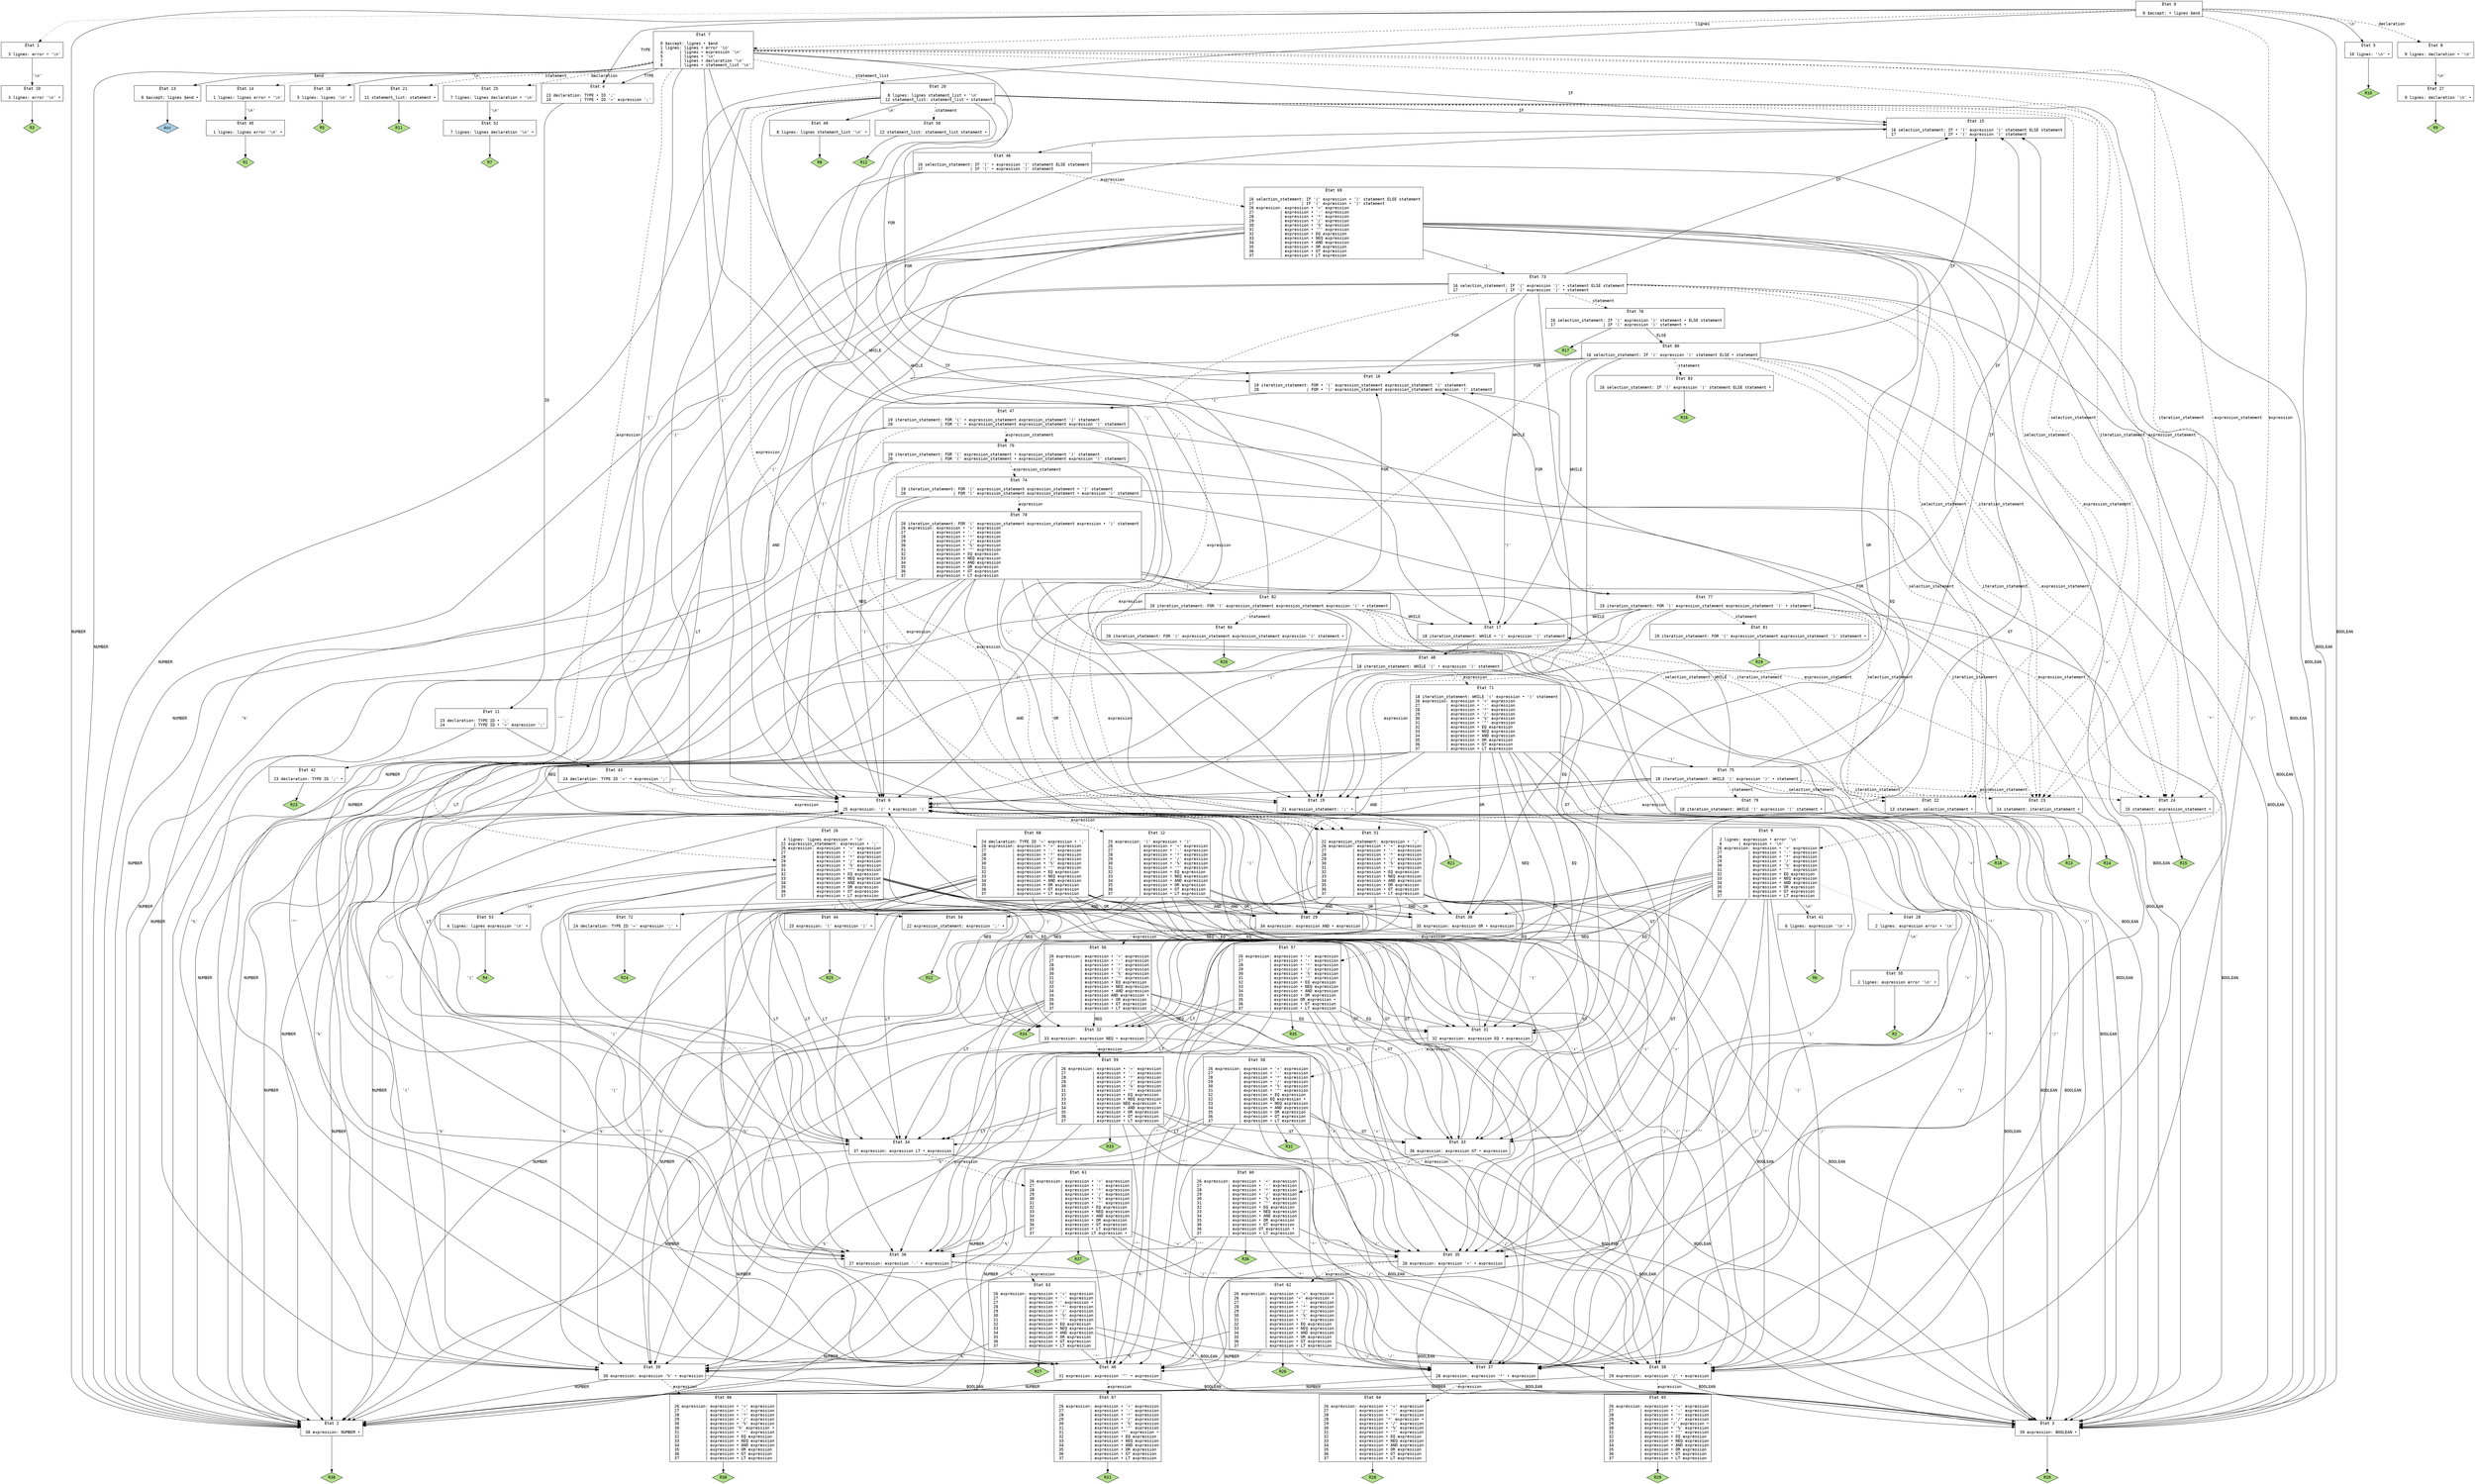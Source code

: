 // Produit par GNU Bison 3.8.2.
// Rapporter les bugs à <bug-bison@gnu.org>.
// Page d'accueil: <https://www.gnu.org/software/bison/>.

digraph "ex4.y"
{
  node [fontname = courier, shape = box, colorscheme = paired6]
  edge [fontname = courier]

  0 [label="État 0\n\l  0 $accept: • lignes $end\l"]
  0 -> 1 [style=dotted]
  0 -> 2 [style=solid label="NUMBER"]
  0 -> 3 [style=solid label="BOOLEAN"]
  0 -> 4 [style=solid label="TYPE"]
  0 -> 5 [style=solid label="'\\n'"]
  0 -> 6 [style=solid label="'('"]
  0 -> 7 [style=dashed label="lignes"]
  0 -> 8 [style=dashed label="declaration"]
  0 -> 9 [style=dashed label="expression"]
  1 [label="État 1\n\l  3 lignes: error • '\\n'\l"]
  1 -> 10 [style=solid label="'\\n'"]
  2 [label="État 2\n\l 38 expression: NUMBER •\l"]
  2 -> "2R38" [style=solid]
 "2R38" [label="R38", fillcolor=3, shape=diamond, style=filled]
  3 [label="État 3\n\l 39 expression: BOOLEAN •\l"]
  3 -> "3R39" [style=solid]
 "3R39" [label="R39", fillcolor=3, shape=diamond, style=filled]
  4 [label="État 4\n\l 23 declaration: TYPE • ID ';'\l 24            | TYPE • ID '=' expression ';'\l"]
  4 -> 11 [style=solid label="ID"]
  5 [label="État 5\n\l 10 lignes: '\\n' •\l"]
  5 -> "5R10" [style=solid]
 "5R10" [label="R10", fillcolor=3, shape=diamond, style=filled]
  6 [label="État 6\n\l 25 expression: '(' • expression ')'\l"]
  6 -> 2 [style=solid label="NUMBER"]
  6 -> 3 [style=solid label="BOOLEAN"]
  6 -> 6 [style=solid label="'('"]
  6 -> 12 [style=dashed label="expression"]
  7 [label="État 7\n\l  0 $accept: lignes • $end\l  1 lignes: lignes • error '\\n'\l  4       | lignes • expression '\\n'\l  5       | lignes • '\\n'\l  7       | lignes • declaration '\\n'\l  8       | lignes • statement_list '\\n'\l"]
  7 -> 13 [style=solid label="$end"]
  7 -> 14 [style=dotted]
  7 -> 2 [style=solid label="NUMBER"]
  7 -> 3 [style=solid label="BOOLEAN"]
  7 -> 4 [style=solid label="TYPE"]
  7 -> 15 [style=solid label="IF"]
  7 -> 16 [style=solid label="FOR"]
  7 -> 17 [style=solid label="WHILE"]
  7 -> 18 [style=solid label="'\\n'"]
  7 -> 6 [style=solid label="'('"]
  7 -> 19 [style=solid label="';'"]
  7 -> 20 [style=dashed label="statement_list"]
  7 -> 21 [style=dashed label="statement"]
  7 -> 22 [style=dashed label="selection_statement"]
  7 -> 23 [style=dashed label="iteration_statement"]
  7 -> 24 [style=dashed label="expression_statement"]
  7 -> 25 [style=dashed label="declaration"]
  7 -> 26 [style=dashed label="expression"]
  8 [label="État 8\n\l  9 lignes: declaration • '\\n'\l"]
  8 -> 27 [style=solid label="'\\n'"]
  9 [label="État 9\n\l  2 lignes: expression • error '\\n'\l  6       | expression • '\\n'\l 26 expression: expression • '+' expression\l 27           | expression • '-' expression\l 28           | expression • '*' expression\l 29           | expression • '/' expression\l 30           | expression • '%' expression\l 31           | expression • '^' expression\l 32           | expression • EQ expression\l 33           | expression • NEQ expression\l 34           | expression • AND expression\l 35           | expression • OR expression\l 36           | expression • GT expression\l 37           | expression • LT expression\l"]
  9 -> 28 [style=dotted]
  9 -> 29 [style=solid label="AND"]
  9 -> 30 [style=solid label="OR"]
  9 -> 31 [style=solid label="EQ"]
  9 -> 32 [style=solid label="NEQ"]
  9 -> 33 [style=solid label="GT"]
  9 -> 34 [style=solid label="LT"]
  9 -> 35 [style=solid label="'+'"]
  9 -> 36 [style=solid label="'-'"]
  9 -> 37 [style=solid label="'*'"]
  9 -> 38 [style=solid label="'/'"]
  9 -> 39 [style=solid label="'%'"]
  9 -> 40 [style=solid label="'^'"]
  9 -> 41 [style=solid label="'\\n'"]
  10 [label="État 10\n\l  3 lignes: error '\\n' •\l"]
  10 -> "10R3" [style=solid]
 "10R3" [label="R3", fillcolor=3, shape=diamond, style=filled]
  11 [label="État 11\n\l 23 declaration: TYPE ID • ';'\l 24            | TYPE ID • '=' expression ';'\l"]
  11 -> 42 [style=solid label="';'"]
  11 -> 43 [style=solid label="'='"]
  12 [label="État 12\n\l 25 expression: '(' expression • ')'\l 26           | expression • '+' expression\l 27           | expression • '-' expression\l 28           | expression • '*' expression\l 29           | expression • '/' expression\l 30           | expression • '%' expression\l 31           | expression • '^' expression\l 32           | expression • EQ expression\l 33           | expression • NEQ expression\l 34           | expression • AND expression\l 35           | expression • OR expression\l 36           | expression • GT expression\l 37           | expression • LT expression\l"]
  12 -> 29 [style=solid label="AND"]
  12 -> 30 [style=solid label="OR"]
  12 -> 31 [style=solid label="EQ"]
  12 -> 32 [style=solid label="NEQ"]
  12 -> 33 [style=solid label="GT"]
  12 -> 34 [style=solid label="LT"]
  12 -> 35 [style=solid label="'+'"]
  12 -> 36 [style=solid label="'-'"]
  12 -> 37 [style=solid label="'*'"]
  12 -> 38 [style=solid label="'/'"]
  12 -> 39 [style=solid label="'%'"]
  12 -> 40 [style=solid label="'^'"]
  12 -> 44 [style=solid label="')'"]
  13 [label="État 13\n\l  0 $accept: lignes $end •\l"]
  13 -> "13R0" [style=solid]
 "13R0" [label="Acc", fillcolor=1, shape=diamond, style=filled]
  14 [label="État 14\n\l  1 lignes: lignes error • '\\n'\l"]
  14 -> 45 [style=solid label="'\\n'"]
  15 [label="État 15\n\l 16 selection_statement: IF • '(' expression ')' statement ELSE statement\l 17                    | IF • '(' expression ')' statement\l"]
  15 -> 46 [style=solid label="'('"]
  16 [label="État 16\n\l 19 iteration_statement: FOR • '(' expression_statement expression_statement ')' statement\l 20                    | FOR • '(' expression_statement expression_statement expression ')' statement\l"]
  16 -> 47 [style=solid label="'('"]
  17 [label="État 17\n\l 18 iteration_statement: WHILE • '(' expression ')' statement\l"]
  17 -> 48 [style=solid label="'('"]
  18 [label="État 18\n\l  5 lignes: lignes '\\n' •\l"]
  18 -> "18R5" [style=solid]
 "18R5" [label="R5", fillcolor=3, shape=diamond, style=filled]
  19 [label="État 19\n\l 21 expression_statement: ';' •\l"]
  19 -> "19R21" [style=solid]
 "19R21" [label="R21", fillcolor=3, shape=diamond, style=filled]
  20 [label="État 20\n\l  8 lignes: lignes statement_list • '\\n'\l 12 statement_list: statement_list • statement\l"]
  20 -> 2 [style=solid label="NUMBER"]
  20 -> 3 [style=solid label="BOOLEAN"]
  20 -> 15 [style=solid label="IF"]
  20 -> 16 [style=solid label="FOR"]
  20 -> 17 [style=solid label="WHILE"]
  20 -> 49 [style=solid label="'\\n'"]
  20 -> 6 [style=solid label="'('"]
  20 -> 19 [style=solid label="';'"]
  20 -> 50 [style=dashed label="statement"]
  20 -> 22 [style=dashed label="selection_statement"]
  20 -> 23 [style=dashed label="iteration_statement"]
  20 -> 24 [style=dashed label="expression_statement"]
  20 -> 51 [style=dashed label="expression"]
  21 [label="État 21\n\l 11 statement_list: statement •\l"]
  21 -> "21R11" [style=solid]
 "21R11" [label="R11", fillcolor=3, shape=diamond, style=filled]
  22 [label="État 22\n\l 13 statement: selection_statement •\l"]
  22 -> "22R13" [style=solid]
 "22R13" [label="R13", fillcolor=3, shape=diamond, style=filled]
  23 [label="État 23\n\l 14 statement: iteration_statement •\l"]
  23 -> "23R14" [style=solid]
 "23R14" [label="R14", fillcolor=3, shape=diamond, style=filled]
  24 [label="État 24\n\l 15 statement: expression_statement •\l"]
  24 -> "24R15" [style=solid]
 "24R15" [label="R15", fillcolor=3, shape=diamond, style=filled]
  25 [label="État 25\n\l  7 lignes: lignes declaration • '\\n'\l"]
  25 -> 52 [style=solid label="'\\n'"]
  26 [label="État 26\n\l  4 lignes: lignes expression • '\\n'\l 22 expression_statement: expression • ';'\l 26 expression: expression • '+' expression\l 27           | expression • '-' expression\l 28           | expression • '*' expression\l 29           | expression • '/' expression\l 30           | expression • '%' expression\l 31           | expression • '^' expression\l 32           | expression • EQ expression\l 33           | expression • NEQ expression\l 34           | expression • AND expression\l 35           | expression • OR expression\l 36           | expression • GT expression\l 37           | expression • LT expression\l"]
  26 -> 29 [style=solid label="AND"]
  26 -> 30 [style=solid label="OR"]
  26 -> 31 [style=solid label="EQ"]
  26 -> 32 [style=solid label="NEQ"]
  26 -> 33 [style=solid label="GT"]
  26 -> 34 [style=solid label="LT"]
  26 -> 35 [style=solid label="'+'"]
  26 -> 36 [style=solid label="'-'"]
  26 -> 37 [style=solid label="'*'"]
  26 -> 38 [style=solid label="'/'"]
  26 -> 39 [style=solid label="'%'"]
  26 -> 40 [style=solid label="'^'"]
  26 -> 53 [style=solid label="'\\n'"]
  26 -> 54 [style=solid label="';'"]
  27 [label="État 27\n\l  9 lignes: declaration '\\n' •\l"]
  27 -> "27R9" [style=solid]
 "27R9" [label="R9", fillcolor=3, shape=diamond, style=filled]
  28 [label="État 28\n\l  2 lignes: expression error • '\\n'\l"]
  28 -> 55 [style=solid label="'\\n'"]
  29 [label="État 29\n\l 34 expression: expression AND • expression\l"]
  29 -> 2 [style=solid label="NUMBER"]
  29 -> 3 [style=solid label="BOOLEAN"]
  29 -> 6 [style=solid label="'('"]
  29 -> 56 [style=dashed label="expression"]
  30 [label="État 30\n\l 35 expression: expression OR • expression\l"]
  30 -> 2 [style=solid label="NUMBER"]
  30 -> 3 [style=solid label="BOOLEAN"]
  30 -> 6 [style=solid label="'('"]
  30 -> 57 [style=dashed label="expression"]
  31 [label="État 31\n\l 32 expression: expression EQ • expression\l"]
  31 -> 2 [style=solid label="NUMBER"]
  31 -> 3 [style=solid label="BOOLEAN"]
  31 -> 6 [style=solid label="'('"]
  31 -> 58 [style=dashed label="expression"]
  32 [label="État 32\n\l 33 expression: expression NEQ • expression\l"]
  32 -> 2 [style=solid label="NUMBER"]
  32 -> 3 [style=solid label="BOOLEAN"]
  32 -> 6 [style=solid label="'('"]
  32 -> 59 [style=dashed label="expression"]
  33 [label="État 33\n\l 36 expression: expression GT • expression\l"]
  33 -> 2 [style=solid label="NUMBER"]
  33 -> 3 [style=solid label="BOOLEAN"]
  33 -> 6 [style=solid label="'('"]
  33 -> 60 [style=dashed label="expression"]
  34 [label="État 34\n\l 37 expression: expression LT • expression\l"]
  34 -> 2 [style=solid label="NUMBER"]
  34 -> 3 [style=solid label="BOOLEAN"]
  34 -> 6 [style=solid label="'('"]
  34 -> 61 [style=dashed label="expression"]
  35 [label="État 35\n\l 26 expression: expression '+' • expression\l"]
  35 -> 2 [style=solid label="NUMBER"]
  35 -> 3 [style=solid label="BOOLEAN"]
  35 -> 6 [style=solid label="'('"]
  35 -> 62 [style=dashed label="expression"]
  36 [label="État 36\n\l 27 expression: expression '-' • expression\l"]
  36 -> 2 [style=solid label="NUMBER"]
  36 -> 3 [style=solid label="BOOLEAN"]
  36 -> 6 [style=solid label="'('"]
  36 -> 63 [style=dashed label="expression"]
  37 [label="État 37\n\l 28 expression: expression '*' • expression\l"]
  37 -> 2 [style=solid label="NUMBER"]
  37 -> 3 [style=solid label="BOOLEAN"]
  37 -> 6 [style=solid label="'('"]
  37 -> 64 [style=dashed label="expression"]
  38 [label="État 38\n\l 29 expression: expression '/' • expression\l"]
  38 -> 2 [style=solid label="NUMBER"]
  38 -> 3 [style=solid label="BOOLEAN"]
  38 -> 6 [style=solid label="'('"]
  38 -> 65 [style=dashed label="expression"]
  39 [label="État 39\n\l 30 expression: expression '%' • expression\l"]
  39 -> 2 [style=solid label="NUMBER"]
  39 -> 3 [style=solid label="BOOLEAN"]
  39 -> 6 [style=solid label="'('"]
  39 -> 66 [style=dashed label="expression"]
  40 [label="État 40\n\l 31 expression: expression '^' • expression\l"]
  40 -> 2 [style=solid label="NUMBER"]
  40 -> 3 [style=solid label="BOOLEAN"]
  40 -> 6 [style=solid label="'('"]
  40 -> 67 [style=dashed label="expression"]
  41 [label="État 41\n\l  6 lignes: expression '\\n' •\l"]
  41 -> "41R6" [style=solid]
 "41R6" [label="R6", fillcolor=3, shape=diamond, style=filled]
  42 [label="État 42\n\l 23 declaration: TYPE ID ';' •\l"]
  42 -> "42R23" [style=solid]
 "42R23" [label="R23", fillcolor=3, shape=diamond, style=filled]
  43 [label="État 43\n\l 24 declaration: TYPE ID '=' • expression ';'\l"]
  43 -> 2 [style=solid label="NUMBER"]
  43 -> 3 [style=solid label="BOOLEAN"]
  43 -> 6 [style=solid label="'('"]
  43 -> 68 [style=dashed label="expression"]
  44 [label="État 44\n\l 25 expression: '(' expression ')' •\l"]
  44 -> "44R25" [style=solid]
 "44R25" [label="R25", fillcolor=3, shape=diamond, style=filled]
  45 [label="État 45\n\l  1 lignes: lignes error '\\n' •\l"]
  45 -> "45R1" [style=solid]
 "45R1" [label="R1", fillcolor=3, shape=diamond, style=filled]
  46 [label="État 46\n\l 16 selection_statement: IF '(' • expression ')' statement ELSE statement\l 17                    | IF '(' • expression ')' statement\l"]
  46 -> 2 [style=solid label="NUMBER"]
  46 -> 3 [style=solid label="BOOLEAN"]
  46 -> 6 [style=solid label="'('"]
  46 -> 69 [style=dashed label="expression"]
  47 [label="État 47\n\l 19 iteration_statement: FOR '(' • expression_statement expression_statement ')' statement\l 20                    | FOR '(' • expression_statement expression_statement expression ')' statement\l"]
  47 -> 2 [style=solid label="NUMBER"]
  47 -> 3 [style=solid label="BOOLEAN"]
  47 -> 6 [style=solid label="'('"]
  47 -> 19 [style=solid label="';'"]
  47 -> 70 [style=dashed label="expression_statement"]
  47 -> 51 [style=dashed label="expression"]
  48 [label="État 48\n\l 18 iteration_statement: WHILE '(' • expression ')' statement\l"]
  48 -> 2 [style=solid label="NUMBER"]
  48 -> 3 [style=solid label="BOOLEAN"]
  48 -> 6 [style=solid label="'('"]
  48 -> 71 [style=dashed label="expression"]
  49 [label="État 49\n\l  8 lignes: lignes statement_list '\\n' •\l"]
  49 -> "49R8" [style=solid]
 "49R8" [label="R8", fillcolor=3, shape=diamond, style=filled]
  50 [label="État 50\n\l 12 statement_list: statement_list statement •\l"]
  50 -> "50R12" [style=solid]
 "50R12" [label="R12", fillcolor=3, shape=diamond, style=filled]
  51 [label="État 51\n\l 22 expression_statement: expression • ';'\l 26 expression: expression • '+' expression\l 27           | expression • '-' expression\l 28           | expression • '*' expression\l 29           | expression • '/' expression\l 30           | expression • '%' expression\l 31           | expression • '^' expression\l 32           | expression • EQ expression\l 33           | expression • NEQ expression\l 34           | expression • AND expression\l 35           | expression • OR expression\l 36           | expression • GT expression\l 37           | expression • LT expression\l"]
  51 -> 29 [style=solid label="AND"]
  51 -> 30 [style=solid label="OR"]
  51 -> 31 [style=solid label="EQ"]
  51 -> 32 [style=solid label="NEQ"]
  51 -> 33 [style=solid label="GT"]
  51 -> 34 [style=solid label="LT"]
  51 -> 35 [style=solid label="'+'"]
  51 -> 36 [style=solid label="'-'"]
  51 -> 37 [style=solid label="'*'"]
  51 -> 38 [style=solid label="'/'"]
  51 -> 39 [style=solid label="'%'"]
  51 -> 40 [style=solid label="'^'"]
  51 -> 54 [style=solid label="';'"]
  52 [label="État 52\n\l  7 lignes: lignes declaration '\\n' •\l"]
  52 -> "52R7" [style=solid]
 "52R7" [label="R7", fillcolor=3, shape=diamond, style=filled]
  53 [label="État 53\n\l  4 lignes: lignes expression '\\n' •\l"]
  53 -> "53R4" [style=solid]
 "53R4" [label="R4", fillcolor=3, shape=diamond, style=filled]
  54 [label="État 54\n\l 22 expression_statement: expression ';' •\l"]
  54 -> "54R22" [style=solid]
 "54R22" [label="R22", fillcolor=3, shape=diamond, style=filled]
  55 [label="État 55\n\l  2 lignes: expression error '\\n' •\l"]
  55 -> "55R2" [style=solid]
 "55R2" [label="R2", fillcolor=3, shape=diamond, style=filled]
  56 [label="État 56\n\l 26 expression: expression • '+' expression\l 27           | expression • '-' expression\l 28           | expression • '*' expression\l 29           | expression • '/' expression\l 30           | expression • '%' expression\l 31           | expression • '^' expression\l 32           | expression • EQ expression\l 33           | expression • NEQ expression\l 34           | expression • AND expression\l 34           | expression AND expression •\l 35           | expression • OR expression\l 36           | expression • GT expression\l 37           | expression • LT expression\l"]
  56 -> 31 [style=solid label="EQ"]
  56 -> 32 [style=solid label="NEQ"]
  56 -> 33 [style=solid label="GT"]
  56 -> 34 [style=solid label="LT"]
  56 -> 35 [style=solid label="'+'"]
  56 -> 36 [style=solid label="'-'"]
  56 -> 37 [style=solid label="'*'"]
  56 -> 38 [style=solid label="'/'"]
  56 -> 39 [style=solid label="'%'"]
  56 -> 40 [style=solid label="'^'"]
  56 -> "56R34" [style=solid]
 "56R34" [label="R34", fillcolor=3, shape=diamond, style=filled]
  57 [label="État 57\n\l 26 expression: expression • '+' expression\l 27           | expression • '-' expression\l 28           | expression • '*' expression\l 29           | expression • '/' expression\l 30           | expression • '%' expression\l 31           | expression • '^' expression\l 32           | expression • EQ expression\l 33           | expression • NEQ expression\l 34           | expression • AND expression\l 35           | expression • OR expression\l 35           | expression OR expression •\l 36           | expression • GT expression\l 37           | expression • LT expression\l"]
  57 -> 31 [style=solid label="EQ"]
  57 -> 32 [style=solid label="NEQ"]
  57 -> 33 [style=solid label="GT"]
  57 -> 34 [style=solid label="LT"]
  57 -> 35 [style=solid label="'+'"]
  57 -> 36 [style=solid label="'-'"]
  57 -> 37 [style=solid label="'*'"]
  57 -> 38 [style=solid label="'/'"]
  57 -> 39 [style=solid label="'%'"]
  57 -> 40 [style=solid label="'^'"]
  57 -> "57R35" [style=solid]
 "57R35" [label="R35", fillcolor=3, shape=diamond, style=filled]
  58 [label="État 58\n\l 26 expression: expression • '+' expression\l 27           | expression • '-' expression\l 28           | expression • '*' expression\l 29           | expression • '/' expression\l 30           | expression • '%' expression\l 31           | expression • '^' expression\l 32           | expression • EQ expression\l 32           | expression EQ expression •\l 33           | expression • NEQ expression\l 34           | expression • AND expression\l 35           | expression • OR expression\l 36           | expression • GT expression\l 37           | expression • LT expression\l"]
  58 -> 33 [style=solid label="GT"]
  58 -> 34 [style=solid label="LT"]
  58 -> 35 [style=solid label="'+'"]
  58 -> 36 [style=solid label="'-'"]
  58 -> 37 [style=solid label="'*'"]
  58 -> 38 [style=solid label="'/'"]
  58 -> 39 [style=solid label="'%'"]
  58 -> 40 [style=solid label="'^'"]
  58 -> "58R32" [style=solid]
 "58R32" [label="R32", fillcolor=3, shape=diamond, style=filled]
  59 [label="État 59\n\l 26 expression: expression • '+' expression\l 27           | expression • '-' expression\l 28           | expression • '*' expression\l 29           | expression • '/' expression\l 30           | expression • '%' expression\l 31           | expression • '^' expression\l 32           | expression • EQ expression\l 33           | expression • NEQ expression\l 33           | expression NEQ expression •\l 34           | expression • AND expression\l 35           | expression • OR expression\l 36           | expression • GT expression\l 37           | expression • LT expression\l"]
  59 -> 33 [style=solid label="GT"]
  59 -> 34 [style=solid label="LT"]
  59 -> 35 [style=solid label="'+'"]
  59 -> 36 [style=solid label="'-'"]
  59 -> 37 [style=solid label="'*'"]
  59 -> 38 [style=solid label="'/'"]
  59 -> 39 [style=solid label="'%'"]
  59 -> 40 [style=solid label="'^'"]
  59 -> "59R33" [style=solid]
 "59R33" [label="R33", fillcolor=3, shape=diamond, style=filled]
  60 [label="État 60\n\l 26 expression: expression • '+' expression\l 27           | expression • '-' expression\l 28           | expression • '*' expression\l 29           | expression • '/' expression\l 30           | expression • '%' expression\l 31           | expression • '^' expression\l 32           | expression • EQ expression\l 33           | expression • NEQ expression\l 34           | expression • AND expression\l 35           | expression • OR expression\l 36           | expression • GT expression\l 36           | expression GT expression •\l 37           | expression • LT expression\l"]
  60 -> 35 [style=solid label="'+'"]
  60 -> 36 [style=solid label="'-'"]
  60 -> 37 [style=solid label="'*'"]
  60 -> 38 [style=solid label="'/'"]
  60 -> 39 [style=solid label="'%'"]
  60 -> 40 [style=solid label="'^'"]
  60 -> "60R36" [style=solid]
 "60R36" [label="R36", fillcolor=3, shape=diamond, style=filled]
  61 [label="État 61\n\l 26 expression: expression • '+' expression\l 27           | expression • '-' expression\l 28           | expression • '*' expression\l 29           | expression • '/' expression\l 30           | expression • '%' expression\l 31           | expression • '^' expression\l 32           | expression • EQ expression\l 33           | expression • NEQ expression\l 34           | expression • AND expression\l 35           | expression • OR expression\l 36           | expression • GT expression\l 37           | expression • LT expression\l 37           | expression LT expression •\l"]
  61 -> 35 [style=solid label="'+'"]
  61 -> 36 [style=solid label="'-'"]
  61 -> 37 [style=solid label="'*'"]
  61 -> 38 [style=solid label="'/'"]
  61 -> 39 [style=solid label="'%'"]
  61 -> 40 [style=solid label="'^'"]
  61 -> "61R37" [style=solid]
 "61R37" [label="R37", fillcolor=3, shape=diamond, style=filled]
  62 [label="État 62\n\l 26 expression: expression • '+' expression\l 26           | expression '+' expression •\l 27           | expression • '-' expression\l 28           | expression • '*' expression\l 29           | expression • '/' expression\l 30           | expression • '%' expression\l 31           | expression • '^' expression\l 32           | expression • EQ expression\l 33           | expression • NEQ expression\l 34           | expression • AND expression\l 35           | expression • OR expression\l 36           | expression • GT expression\l 37           | expression • LT expression\l"]
  62 -> 37 [style=solid label="'*'"]
  62 -> 38 [style=solid label="'/'"]
  62 -> 39 [style=solid label="'%'"]
  62 -> 40 [style=solid label="'^'"]
  62 -> "62R26" [style=solid]
 "62R26" [label="R26", fillcolor=3, shape=diamond, style=filled]
  63 [label="État 63\n\l 26 expression: expression • '+' expression\l 27           | expression • '-' expression\l 27           | expression '-' expression •\l 28           | expression • '*' expression\l 29           | expression • '/' expression\l 30           | expression • '%' expression\l 31           | expression • '^' expression\l 32           | expression • EQ expression\l 33           | expression • NEQ expression\l 34           | expression • AND expression\l 35           | expression • OR expression\l 36           | expression • GT expression\l 37           | expression • LT expression\l"]
  63 -> 37 [style=solid label="'*'"]
  63 -> 38 [style=solid label="'/'"]
  63 -> 39 [style=solid label="'%'"]
  63 -> 40 [style=solid label="'^'"]
  63 -> "63R27" [style=solid]
 "63R27" [label="R27", fillcolor=3, shape=diamond, style=filled]
  64 [label="État 64\n\l 26 expression: expression • '+' expression\l 27           | expression • '-' expression\l 28           | expression • '*' expression\l 28           | expression '*' expression •\l 29           | expression • '/' expression\l 30           | expression • '%' expression\l 31           | expression • '^' expression\l 32           | expression • EQ expression\l 33           | expression • NEQ expression\l 34           | expression • AND expression\l 35           | expression • OR expression\l 36           | expression • GT expression\l 37           | expression • LT expression\l"]
  64 -> "64R28" [style=solid]
 "64R28" [label="R28", fillcolor=3, shape=diamond, style=filled]
  65 [label="État 65\n\l 26 expression: expression • '+' expression\l 27           | expression • '-' expression\l 28           | expression • '*' expression\l 29           | expression • '/' expression\l 29           | expression '/' expression •\l 30           | expression • '%' expression\l 31           | expression • '^' expression\l 32           | expression • EQ expression\l 33           | expression • NEQ expression\l 34           | expression • AND expression\l 35           | expression • OR expression\l 36           | expression • GT expression\l 37           | expression • LT expression\l"]
  65 -> "65R29" [style=solid]
 "65R29" [label="R29", fillcolor=3, shape=diamond, style=filled]
  66 [label="État 66\n\l 26 expression: expression • '+' expression\l 27           | expression • '-' expression\l 28           | expression • '*' expression\l 29           | expression • '/' expression\l 30           | expression • '%' expression\l 30           | expression '%' expression •\l 31           | expression • '^' expression\l 32           | expression • EQ expression\l 33           | expression • NEQ expression\l 34           | expression • AND expression\l 35           | expression • OR expression\l 36           | expression • GT expression\l 37           | expression • LT expression\l"]
  66 -> "66R30" [style=solid]
 "66R30" [label="R30", fillcolor=3, shape=diamond, style=filled]
  67 [label="État 67\n\l 26 expression: expression • '+' expression\l 27           | expression • '-' expression\l 28           | expression • '*' expression\l 29           | expression • '/' expression\l 30           | expression • '%' expression\l 31           | expression • '^' expression\l 31           | expression '^' expression •\l 32           | expression • EQ expression\l 33           | expression • NEQ expression\l 34           | expression • AND expression\l 35           | expression • OR expression\l 36           | expression • GT expression\l 37           | expression • LT expression\l"]
  67 -> "67R31" [style=solid]
 "67R31" [label="R31", fillcolor=3, shape=diamond, style=filled]
  68 [label="État 68\n\l 24 declaration: TYPE ID '=' expression • ';'\l 26 expression: expression • '+' expression\l 27           | expression • '-' expression\l 28           | expression • '*' expression\l 29           | expression • '/' expression\l 30           | expression • '%' expression\l 31           | expression • '^' expression\l 32           | expression • EQ expression\l 33           | expression • NEQ expression\l 34           | expression • AND expression\l 35           | expression • OR expression\l 36           | expression • GT expression\l 37           | expression • LT expression\l"]
  68 -> 29 [style=solid label="AND"]
  68 -> 30 [style=solid label="OR"]
  68 -> 31 [style=solid label="EQ"]
  68 -> 32 [style=solid label="NEQ"]
  68 -> 33 [style=solid label="GT"]
  68 -> 34 [style=solid label="LT"]
  68 -> 35 [style=solid label="'+'"]
  68 -> 36 [style=solid label="'-'"]
  68 -> 37 [style=solid label="'*'"]
  68 -> 38 [style=solid label="'/'"]
  68 -> 39 [style=solid label="'%'"]
  68 -> 40 [style=solid label="'^'"]
  68 -> 72 [style=solid label="';'"]
  69 [label="État 69\n\l 16 selection_statement: IF '(' expression • ')' statement ELSE statement\l 17                    | IF '(' expression • ')' statement\l 26 expression: expression • '+' expression\l 27           | expression • '-' expression\l 28           | expression • '*' expression\l 29           | expression • '/' expression\l 30           | expression • '%' expression\l 31           | expression • '^' expression\l 32           | expression • EQ expression\l 33           | expression • NEQ expression\l 34           | expression • AND expression\l 35           | expression • OR expression\l 36           | expression • GT expression\l 37           | expression • LT expression\l"]
  69 -> 29 [style=solid label="AND"]
  69 -> 30 [style=solid label="OR"]
  69 -> 31 [style=solid label="EQ"]
  69 -> 32 [style=solid label="NEQ"]
  69 -> 33 [style=solid label="GT"]
  69 -> 34 [style=solid label="LT"]
  69 -> 35 [style=solid label="'+'"]
  69 -> 36 [style=solid label="'-'"]
  69 -> 37 [style=solid label="'*'"]
  69 -> 38 [style=solid label="'/'"]
  69 -> 39 [style=solid label="'%'"]
  69 -> 40 [style=solid label="'^'"]
  69 -> 73 [style=solid label="')'"]
  70 [label="État 70\n\l 19 iteration_statement: FOR '(' expression_statement • expression_statement ')' statement\l 20                    | FOR '(' expression_statement • expression_statement expression ')' statement\l"]
  70 -> 2 [style=solid label="NUMBER"]
  70 -> 3 [style=solid label="BOOLEAN"]
  70 -> 6 [style=solid label="'('"]
  70 -> 19 [style=solid label="';'"]
  70 -> 74 [style=dashed label="expression_statement"]
  70 -> 51 [style=dashed label="expression"]
  71 [label="État 71\n\l 18 iteration_statement: WHILE '(' expression • ')' statement\l 26 expression: expression • '+' expression\l 27           | expression • '-' expression\l 28           | expression • '*' expression\l 29           | expression • '/' expression\l 30           | expression • '%' expression\l 31           | expression • '^' expression\l 32           | expression • EQ expression\l 33           | expression • NEQ expression\l 34           | expression • AND expression\l 35           | expression • OR expression\l 36           | expression • GT expression\l 37           | expression • LT expression\l"]
  71 -> 29 [style=solid label="AND"]
  71 -> 30 [style=solid label="OR"]
  71 -> 31 [style=solid label="EQ"]
  71 -> 32 [style=solid label="NEQ"]
  71 -> 33 [style=solid label="GT"]
  71 -> 34 [style=solid label="LT"]
  71 -> 35 [style=solid label="'+'"]
  71 -> 36 [style=solid label="'-'"]
  71 -> 37 [style=solid label="'*'"]
  71 -> 38 [style=solid label="'/'"]
  71 -> 39 [style=solid label="'%'"]
  71 -> 40 [style=solid label="'^'"]
  71 -> 75 [style=solid label="')'"]
  72 [label="État 72\n\l 24 declaration: TYPE ID '=' expression ';' •\l"]
  72 -> "72R24" [style=solid]
 "72R24" [label="R24", fillcolor=3, shape=diamond, style=filled]
  73 [label="État 73\n\l 16 selection_statement: IF '(' expression ')' • statement ELSE statement\l 17                    | IF '(' expression ')' • statement\l"]
  73 -> 2 [style=solid label="NUMBER"]
  73 -> 3 [style=solid label="BOOLEAN"]
  73 -> 15 [style=solid label="IF"]
  73 -> 16 [style=solid label="FOR"]
  73 -> 17 [style=solid label="WHILE"]
  73 -> 6 [style=solid label="'('"]
  73 -> 19 [style=solid label="';'"]
  73 -> 76 [style=dashed label="statement"]
  73 -> 22 [style=dashed label="selection_statement"]
  73 -> 23 [style=dashed label="iteration_statement"]
  73 -> 24 [style=dashed label="expression_statement"]
  73 -> 51 [style=dashed label="expression"]
  74 [label="État 74\n\l 19 iteration_statement: FOR '(' expression_statement expression_statement • ')' statement\l 20                    | FOR '(' expression_statement expression_statement • expression ')' statement\l"]
  74 -> 2 [style=solid label="NUMBER"]
  74 -> 3 [style=solid label="BOOLEAN"]
  74 -> 6 [style=solid label="'('"]
  74 -> 77 [style=solid label="')'"]
  74 -> 78 [style=dashed label="expression"]
  75 [label="État 75\n\l 18 iteration_statement: WHILE '(' expression ')' • statement\l"]
  75 -> 2 [style=solid label="NUMBER"]
  75 -> 3 [style=solid label="BOOLEAN"]
  75 -> 15 [style=solid label="IF"]
  75 -> 16 [style=solid label="FOR"]
  75 -> 17 [style=solid label="WHILE"]
  75 -> 6 [style=solid label="'('"]
  75 -> 19 [style=solid label="';'"]
  75 -> 79 [style=dashed label="statement"]
  75 -> 22 [style=dashed label="selection_statement"]
  75 -> 23 [style=dashed label="iteration_statement"]
  75 -> 24 [style=dashed label="expression_statement"]
  75 -> 51 [style=dashed label="expression"]
  76 [label="État 76\n\l 16 selection_statement: IF '(' expression ')' statement • ELSE statement\l 17                    | IF '(' expression ')' statement •\l"]
  76 -> 80 [style=solid label="ELSE"]
  76 -> "76R17" [style=solid]
 "76R17" [label="R17", fillcolor=3, shape=diamond, style=filled]
  77 [label="État 77\n\l 19 iteration_statement: FOR '(' expression_statement expression_statement ')' • statement\l"]
  77 -> 2 [style=solid label="NUMBER"]
  77 -> 3 [style=solid label="BOOLEAN"]
  77 -> 15 [style=solid label="IF"]
  77 -> 16 [style=solid label="FOR"]
  77 -> 17 [style=solid label="WHILE"]
  77 -> 6 [style=solid label="'('"]
  77 -> 19 [style=solid label="';'"]
  77 -> 81 [style=dashed label="statement"]
  77 -> 22 [style=dashed label="selection_statement"]
  77 -> 23 [style=dashed label="iteration_statement"]
  77 -> 24 [style=dashed label="expression_statement"]
  77 -> 51 [style=dashed label="expression"]
  78 [label="État 78\n\l 20 iteration_statement: FOR '(' expression_statement expression_statement expression • ')' statement\l 26 expression: expression • '+' expression\l 27           | expression • '-' expression\l 28           | expression • '*' expression\l 29           | expression • '/' expression\l 30           | expression • '%' expression\l 31           | expression • '^' expression\l 32           | expression • EQ expression\l 33           | expression • NEQ expression\l 34           | expression • AND expression\l 35           | expression • OR expression\l 36           | expression • GT expression\l 37           | expression • LT expression\l"]
  78 -> 29 [style=solid label="AND"]
  78 -> 30 [style=solid label="OR"]
  78 -> 31 [style=solid label="EQ"]
  78 -> 32 [style=solid label="NEQ"]
  78 -> 33 [style=solid label="GT"]
  78 -> 34 [style=solid label="LT"]
  78 -> 35 [style=solid label="'+'"]
  78 -> 36 [style=solid label="'-'"]
  78 -> 37 [style=solid label="'*'"]
  78 -> 38 [style=solid label="'/'"]
  78 -> 39 [style=solid label="'%'"]
  78 -> 40 [style=solid label="'^'"]
  78 -> 82 [style=solid label="')'"]
  79 [label="État 79\n\l 18 iteration_statement: WHILE '(' expression ')' statement •\l"]
  79 -> "79R18" [style=solid]
 "79R18" [label="R18", fillcolor=3, shape=diamond, style=filled]
  80 [label="État 80\n\l 16 selection_statement: IF '(' expression ')' statement ELSE • statement\l"]
  80 -> 2 [style=solid label="NUMBER"]
  80 -> 3 [style=solid label="BOOLEAN"]
  80 -> 15 [style=solid label="IF"]
  80 -> 16 [style=solid label="FOR"]
  80 -> 17 [style=solid label="WHILE"]
  80 -> 6 [style=solid label="'('"]
  80 -> 19 [style=solid label="';'"]
  80 -> 83 [style=dashed label="statement"]
  80 -> 22 [style=dashed label="selection_statement"]
  80 -> 23 [style=dashed label="iteration_statement"]
  80 -> 24 [style=dashed label="expression_statement"]
  80 -> 51 [style=dashed label="expression"]
  81 [label="État 81\n\l 19 iteration_statement: FOR '(' expression_statement expression_statement ')' statement •\l"]
  81 -> "81R19" [style=solid]
 "81R19" [label="R19", fillcolor=3, shape=diamond, style=filled]
  82 [label="État 82\n\l 20 iteration_statement: FOR '(' expression_statement expression_statement expression ')' • statement\l"]
  82 -> 2 [style=solid label="NUMBER"]
  82 -> 3 [style=solid label="BOOLEAN"]
  82 -> 15 [style=solid label="IF"]
  82 -> 16 [style=solid label="FOR"]
  82 -> 17 [style=solid label="WHILE"]
  82 -> 6 [style=solid label="'('"]
  82 -> 19 [style=solid label="';'"]
  82 -> 84 [style=dashed label="statement"]
  82 -> 22 [style=dashed label="selection_statement"]
  82 -> 23 [style=dashed label="iteration_statement"]
  82 -> 24 [style=dashed label="expression_statement"]
  82 -> 51 [style=dashed label="expression"]
  83 [label="État 83\n\l 16 selection_statement: IF '(' expression ')' statement ELSE statement •\l"]
  83 -> "83R16" [style=solid]
 "83R16" [label="R16", fillcolor=3, shape=diamond, style=filled]
  84 [label="État 84\n\l 20 iteration_statement: FOR '(' expression_statement expression_statement expression ')' statement •\l"]
  84 -> "84R20" [style=solid]
 "84R20" [label="R20", fillcolor=3, shape=diamond, style=filled]
}
